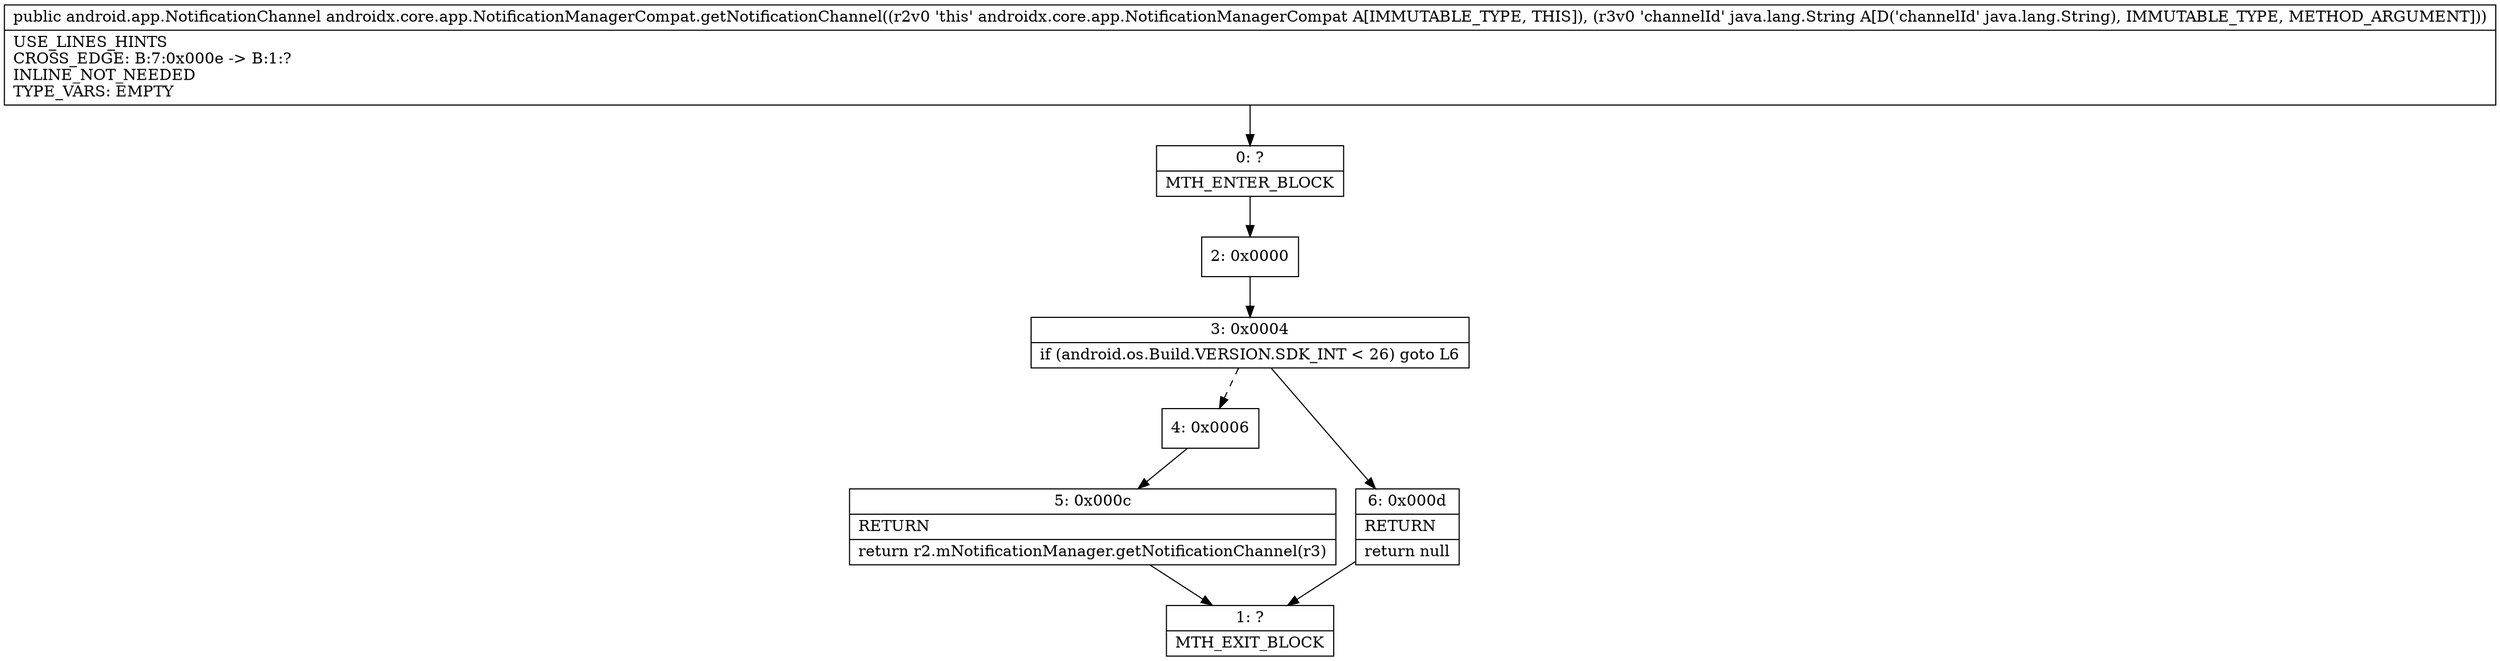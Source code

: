digraph "CFG forandroidx.core.app.NotificationManagerCompat.getNotificationChannel(Ljava\/lang\/String;)Landroid\/app\/NotificationChannel;" {
Node_0 [shape=record,label="{0\:\ ?|MTH_ENTER_BLOCK\l}"];
Node_2 [shape=record,label="{2\:\ 0x0000}"];
Node_3 [shape=record,label="{3\:\ 0x0004|if (android.os.Build.VERSION.SDK_INT \< 26) goto L6\l}"];
Node_4 [shape=record,label="{4\:\ 0x0006}"];
Node_5 [shape=record,label="{5\:\ 0x000c|RETURN\l|return r2.mNotificationManager.getNotificationChannel(r3)\l}"];
Node_1 [shape=record,label="{1\:\ ?|MTH_EXIT_BLOCK\l}"];
Node_6 [shape=record,label="{6\:\ 0x000d|RETURN\l|return null\l}"];
MethodNode[shape=record,label="{public android.app.NotificationChannel androidx.core.app.NotificationManagerCompat.getNotificationChannel((r2v0 'this' androidx.core.app.NotificationManagerCompat A[IMMUTABLE_TYPE, THIS]), (r3v0 'channelId' java.lang.String A[D('channelId' java.lang.String), IMMUTABLE_TYPE, METHOD_ARGUMENT]))  | USE_LINES_HINTS\lCROSS_EDGE: B:7:0x000e \-\> B:1:?\lINLINE_NOT_NEEDED\lTYPE_VARS: EMPTY\l}"];
MethodNode -> Node_0;Node_0 -> Node_2;
Node_2 -> Node_3;
Node_3 -> Node_4[style=dashed];
Node_3 -> Node_6;
Node_4 -> Node_5;
Node_5 -> Node_1;
Node_6 -> Node_1;
}


